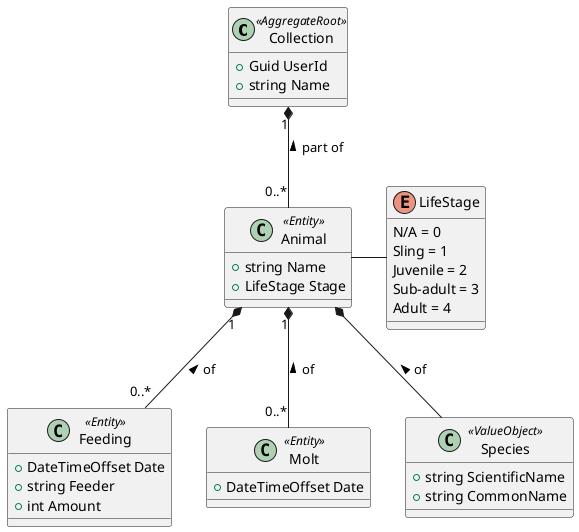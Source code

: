 @startuml Domain Model

' Class definitions
class Collection << AggregateRoot >> {
  + Guid UserId
  + string Name
}

class Animal << Entity >> {
  + string Name
  + LifeStage Stage
}

class Feeding << Entity >> {
  + DateTimeOffset Date
  + string Feeder
  + int Amount
}

class Molt << Entity >> {
  + DateTimeOffset Date
}

class Species << ValueObject >> {
  + string ScientificName
  + string CommonName
}

' Enums
enum LifeStage {
  N/A = 0
  Sling = 1
  Juvenile = 2
  Sub-adult = 3
  Adult = 4
}

' Relations
Collection "1" *-- "0..*" Animal : part of <
Animal "1" *-- "0..*" Feeding : of <
Animal "1" *-- "0..*" Molt : of <
Animal *-- Species : of <
Animal -right- LifeStage

@enduml